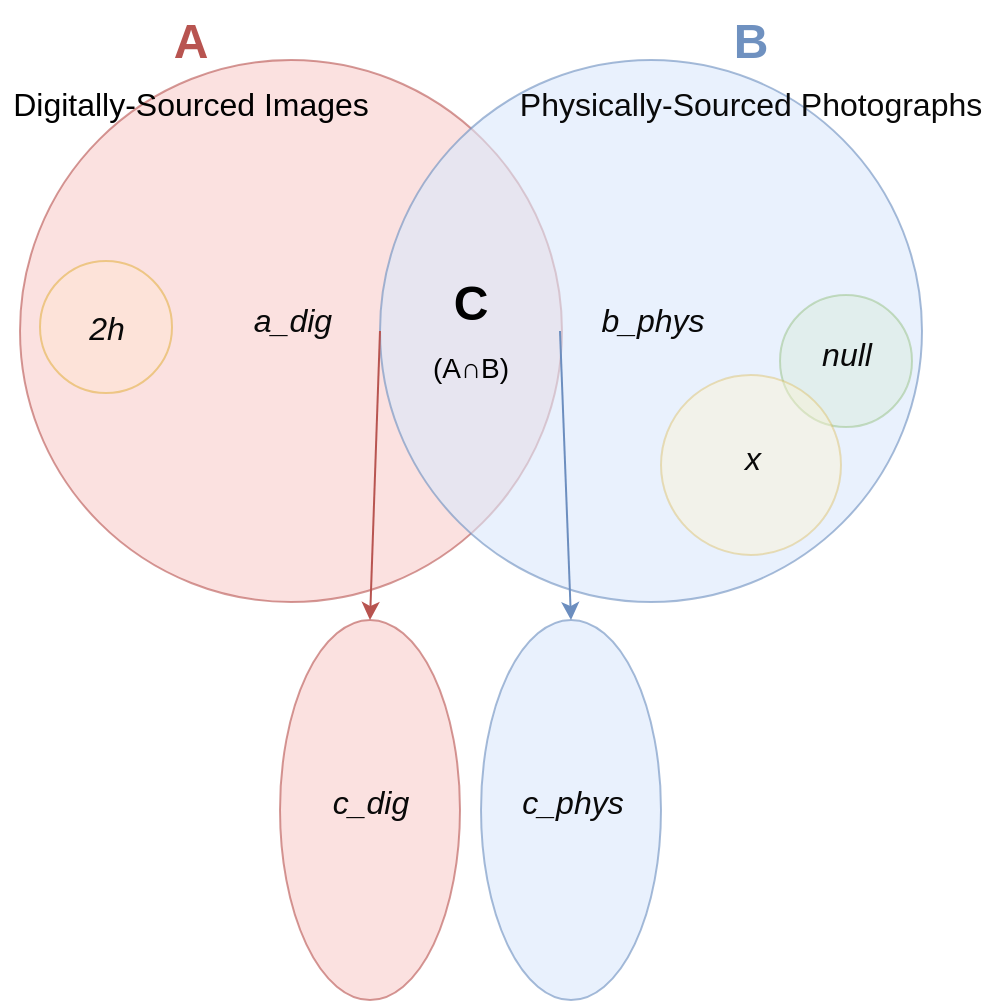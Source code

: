 <mxfile version="26.2.14">
  <diagram id="3228e29e-7158-1315-38df-8450db1d8a1d" name="Page-1">
    <mxGraphModel dx="1426" dy="1586" grid="1" gridSize="10" guides="1" tooltips="1" connect="1" arrows="1" fold="1" page="1" pageScale="1" pageWidth="1169" pageHeight="827" background="none" math="0" shadow="0">
      <root>
        <mxCell id="0" />
        <mxCell id="1" parent="0" />
        <mxCell id="21532" value="" style="ellipse;fillColor=#f8cecc;opacity=60;strokeColor=#b85450;html=1;aspect=fixed;" parent="1" vertex="1">
          <mxGeometry x="280" y="-10" width="271" height="271" as="geometry" />
        </mxCell>
        <mxCell id="21533" value="" style="ellipse;fillColor=#dae8fc;opacity=60;strokeColor=#6c8ebf;html=1;aspect=fixed;" parent="1" vertex="1">
          <mxGeometry x="460" y="-10" width="271" height="271" as="geometry" />
        </mxCell>
        <mxCell id="21534" value="&lt;div&gt;&lt;b style=&quot;color: rgb(184, 84, 80);&quot;&gt;A&lt;/b&gt;&lt;/div&gt;&lt;font style=&quot;font-size: 16px;&quot;&gt;Digitally-Sourced Images&lt;/font&gt;" style="text;fontSize=24;align=center;verticalAlign=middle;html=1;fontColor=#000000;" parent="1" vertex="1">
          <mxGeometry x="270" y="-40" width="190" height="70" as="geometry" />
        </mxCell>
        <mxCell id="21535" value="&lt;div&gt;&lt;b&gt;&lt;span style=&quot;color: rgb(111, 145, 192);&quot;&gt;B&lt;/span&gt;&lt;/b&gt;&lt;/div&gt;&lt;font style=&quot;font-size: 16px;&quot;&gt;Physically-Sourced Photographs&lt;/font&gt;" style="text;fontSize=24;align=center;verticalAlign=middle;html=1;fontColor=#090909;" parent="1" vertex="1">
          <mxGeometry x="550" y="-40" width="190" height="70" as="geometry" />
        </mxCell>
        <mxCell id="21540" value="a_dig" style="text;align=center;html=1;fontColor=#090909;fontSize=16;fontStyle=2" parent="1" vertex="1">
          <mxGeometry x="395.5" y="103.5" width="40" height="40" as="geometry" />
        </mxCell>
        <mxCell id="Vc19crnNjqAvpD0QkcuS-21540" value="b_phys" style="text;align=center;html=1;fontColor=#090909;fontSize=16;fontStyle=2" vertex="1" parent="1">
          <mxGeometry x="575.5" y="103.5" width="40" height="40" as="geometry" />
        </mxCell>
        <mxCell id="Vc19crnNjqAvpD0QkcuS-21550" style="rounded=0;orthogonalLoop=1;jettySize=auto;html=1;exitX=0;exitY=0.5;exitDx=0;exitDy=0;entryX=0.5;entryY=0;entryDx=0;entryDy=0;fillColor=#f8cecc;strokeColor=#b85450;" edge="1" parent="1" source="Vc19crnNjqAvpD0QkcuS-21541" target="Vc19crnNjqAvpD0QkcuS-21543">
          <mxGeometry relative="1" as="geometry" />
        </mxCell>
        <mxCell id="Vc19crnNjqAvpD0QkcuS-21551" style="rounded=0;orthogonalLoop=1;jettySize=auto;html=1;exitX=1;exitY=0.5;exitDx=0;exitDy=0;entryX=0.5;entryY=0;entryDx=0;entryDy=0;fillColor=#dae8fc;strokeColor=#6c8ebf;" edge="1" parent="1" source="Vc19crnNjqAvpD0QkcuS-21541" target="Vc19crnNjqAvpD0QkcuS-21544">
          <mxGeometry relative="1" as="geometry" />
        </mxCell>
        <mxCell id="Vc19crnNjqAvpD0QkcuS-21541" value="&lt;div&gt;&lt;b&gt;C&lt;/b&gt;&lt;/div&gt;&lt;font style=&quot;font-size: 14px;&quot;&gt;(A∩B)&lt;/font&gt;" style="text;fontSize=24;align=center;verticalAlign=middle;html=1;fontColor=#000000;" vertex="1" parent="1">
          <mxGeometry x="460" y="90.5" width="90" height="70" as="geometry" />
        </mxCell>
        <mxCell id="Vc19crnNjqAvpD0QkcuS-21543" value="" style="ellipse;whiteSpace=wrap;html=1;fillColor=#f8cecc;strokeColor=#b85450;opacity=60;" vertex="1" parent="1">
          <mxGeometry x="410" y="270" width="90" height="190" as="geometry" />
        </mxCell>
        <mxCell id="Vc19crnNjqAvpD0QkcuS-21544" value="" style="ellipse;whiteSpace=wrap;html=1;fillColor=#dae8fc;strokeColor=#6c8ebf;opacity=60;" vertex="1" parent="1">
          <mxGeometry x="510.5" y="270" width="90" height="190" as="geometry" />
        </mxCell>
        <mxCell id="Vc19crnNjqAvpD0QkcuS-21552" value="c_dig" style="text;align=center;html=1;fontColor=#090909;fontSize=16;fontStyle=2" vertex="1" parent="1">
          <mxGeometry x="435" y="345" width="40" height="40" as="geometry" />
        </mxCell>
        <mxCell id="Vc19crnNjqAvpD0QkcuS-21553" value="c_phys" style="text;align=center;html=1;fontColor=#090909;fontSize=16;fontStyle=2" vertex="1" parent="1">
          <mxGeometry x="535.5" y="345" width="40" height="40" as="geometry" />
        </mxCell>
        <mxCell id="Vc19crnNjqAvpD0QkcuS-21554" value="" style="ellipse;fillColor=#d5e8d4;opacity=40;strokeColor=#82b366;html=1;aspect=fixed;" vertex="1" parent="1">
          <mxGeometry x="660" y="107.5" width="66" height="66" as="geometry" />
        </mxCell>
        <mxCell id="Vc19crnNjqAvpD0QkcuS-21555" value="null" style="text;align=center;html=1;fontColor=#090909;fontSize=16;fontStyle=2" vertex="1" parent="1">
          <mxGeometry x="673" y="120.5" width="40" height="40" as="geometry" />
        </mxCell>
        <mxCell id="Vc19crnNjqAvpD0QkcuS-21557" value="" style="ellipse;fillColor=#ffe6cc;opacity=40;strokeColor=#d79b00;html=1;aspect=fixed;" vertex="1" parent="1">
          <mxGeometry x="290" y="90.5" width="66" height="66" as="geometry" />
        </mxCell>
        <mxCell id="Vc19crnNjqAvpD0QkcuS-21558" value="&lt;span&gt;2h&lt;/span&gt;" style="text;align=center;html=1;fontColor=#090909;fontSize=16;fontStyle=2" vertex="1" parent="1">
          <mxGeometry x="303" y="107.5" width="40" height="40" as="geometry" />
        </mxCell>
        <mxCell id="Vc19crnNjqAvpD0QkcuS-21559" value="" style="ellipse;fillColor=#fff2cc;opacity=40;strokeColor=#d6b656;html=1;aspect=fixed;" vertex="1" parent="1">
          <mxGeometry x="600.5" y="147.5" width="90" height="90" as="geometry" />
        </mxCell>
        <mxCell id="Vc19crnNjqAvpD0QkcuS-21560" value="x" style="text;align=center;html=1;fontColor=#090909;fontSize=16;fontStyle=2" vertex="1" parent="1">
          <mxGeometry x="625.5" y="172.5" width="40" height="40" as="geometry" />
        </mxCell>
      </root>
    </mxGraphModel>
  </diagram>
</mxfile>
